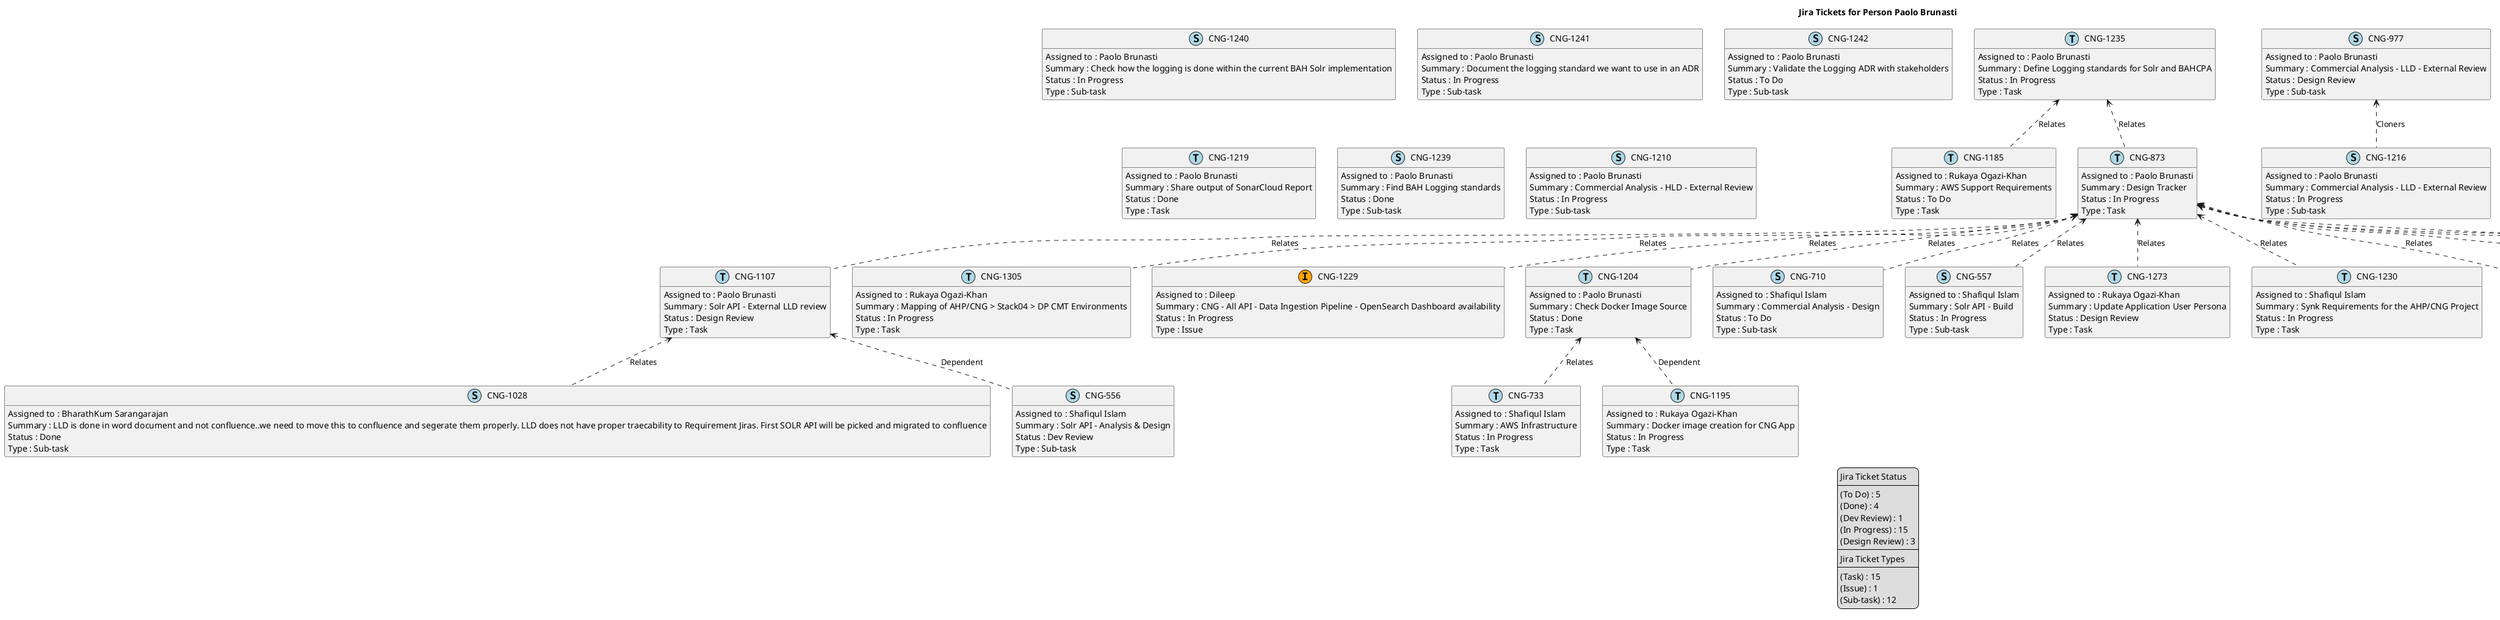 @startuml
'https://plantuml.com/class-diagram

' GENERATE CLASS DIAGRAM ===========
' Generated at    : Fri May 03 10:09:59 CEST 2024

title Jira Tickets for Person Paolo Brunasti
hide empty members

legend
Jira Ticket Status
----
(To Do) : 5
(Done) : 4
(Dev Review) : 1
(In Progress) : 15
(Design Review) : 3
----
Jira Ticket Types
----
(Task) : 15
(Issue) : 1
(Sub-task) : 12
end legend


' Tickets =======
class "CNG-1240" << (S,lightblue) >> {
  Assigned to : Paolo Brunasti
  Summary : Check how the logging is done within the current BAH Solr implementation
  Status : In Progress
  Type : Sub-task
}

class "CNG-1185" << (T,lightblue) >> {
  Assigned to : Rukaya Ogazi-Khan
  Summary : AWS Support Requirements
  Status : To Do
  Type : Task
}

class "CNG-1241" << (S,lightblue) >> {
  Assigned to : Paolo Brunasti
  Summary : Document the logging standard we want to use in an ADR
  Status : In Progress
  Type : Sub-task
}

class "CNG-977" << (S,lightblue) >> {
  Assigned to : Paolo Brunasti
  Summary : Commercial Analysis - LLD - External Review
  Status : Design Review
  Type : Sub-task
}

class "CNG-1107" << (T,lightblue) >> {
  Assigned to : Paolo Brunasti
  Summary : Solr API - External LLD review 
  Status : Design Review
  Type : Task
}

class "CNG-1305" << (T,lightblue) >> {
  Assigned to : Rukaya Ogazi-Khan
  Summary : Mapping of AHP/CNG > Stack04 > DP CMT Environments
  Status : In Progress
  Type : Task
}

class "CNG-1229" << (I,orange) >> {
  Assigned to : Dileep
  Summary : CNG - All API - Data Ingestion Pipeline - OpenSearch Dashboard availability
  Status : In Progress
  Type : Issue
}

class "CNG-1204" << (T,lightblue) >> {
  Assigned to : Paolo Brunasti
  Summary : Check Docker Image Source
  Status : Done
  Type : Task
}

class "CNG-1028" << (S,lightblue) >> {
  Assigned to : BharathKum Sarangarajan
  Summary : LLD is done in word document and not confluence..we need to move this to confluence and segerate them properly. LLD does not have proper traecability to Requirement Jiras. First SOLR API will be picked and migrated to confluence
  Status : Done
  Type : Sub-task
}

class "CNG-873" << (T,lightblue) >> {
  Assigned to : Paolo Brunasti
  Summary : Design Tracker 
  Status : In Progress
  Type : Task
}

class "CNG-710" << (S,lightblue) >> {
  Assigned to : Shafiqul Islam
  Summary : Commercial Analysis - Design
  Status : To Do
  Type : Sub-task
}

class "CNG-556" << (S,lightblue) >> {
  Assigned to : Shafiqul Islam
  Summary : Solr API - Analysis & Design
  Status : Dev Review
  Type : Sub-task
}

class "CNG-1242" << (S,lightblue) >> {
  Assigned to : Paolo Brunasti
  Summary : Validate the Logging ADR with stakeholders
  Status : To Do
  Type : Sub-task
}

class "CNG-733" << (T,lightblue) >> {
  Assigned to : Shafiqul Islam
  Summary : AWS Infrastructure
  Status : In Progress
  Type : Task
}

class "CNG-557" << (S,lightblue) >> {
  Assigned to : Shafiqul Islam
  Summary : Solr API - Build
  Status : In Progress
  Type : Sub-task
}

class "CNG-1273" << (T,lightblue) >> {
  Assigned to : Rukaya Ogazi-Khan
  Summary : Update Application User Persona 
  Status : Design Review
  Type : Task
}

class "CNG-1230" << (T,lightblue) >> {
  Assigned to : Shafiqul Islam
  Summary : Synk Requirements for the AHP/CNG Project 
  Status : In Progress
  Type : Task
}

class "CNG-1274" << (T,lightblue) >> {
  Assigned to : Rukaya Ogazi-Khan
  Summary : Standardisation of GitHub repo names
  Status : To Do
  Type : Task
}

class "CNG-1195" << (T,lightblue) >> {
  Assigned to : Rukaya Ogazi-Khan
  Summary : Docker image creation for CNG App
  Status : In Progress
  Type : Task
}

class "CNG-1219" << (T,lightblue) >> {
  Assigned to : Paolo Brunasti
  Summary : Share output of SonarCloud Report
  Status : Done
  Type : Task
}

class "CNG-1239" << (S,lightblue) >> {
  Assigned to : Paolo Brunasti
  Summary : Find BAH Logging standards
  Status : Done
  Type : Sub-task
}

class "CNG-1216" << (S,lightblue) >> {
  Assigned to : Paolo Brunasti
  Summary : Commercial Analysis - LLD - External Review
  Status : In Progress
  Type : Sub-task
}

class "CNG-1315" << (T,lightblue) >> {
  Assigned to : BharathKum Sarangarajan
  Summary : Document how to authenticate to AWS Parameter store from locan and in ECS in Confluence 
  Status : To Do
  Type : Task
}

class "CNG-1235" << (T,lightblue) >> {
  Assigned to : Paolo Brunasti
  Summary : Define Logging standards for Solr and BAHCPA
  Status : In Progress
  Type : Task
}

class "CNG-961" << (S,lightblue) >> {
  Assigned to : Anand Jajoo
  Summary : Commercial Analysis - POC
  Status : In Progress
  Type : Sub-task
}

class "CNG-1379" << (T,lightblue) >> {
  Assigned to : Merin Joseph
  Summary : Replicate OpenSearch data from sit01 to dev01
  Status : In Progress
  Type : Task
}

class "CNG-1275" << (T,lightblue) >> {
  Assigned to : Rukaya Ogazi-Khan
  Summary : Revised Project HLD
  Status : In Progress
  Type : Task
}

class "CNG-1210" << (S,lightblue) >> {
  Assigned to : Paolo Brunasti
  Summary : Commercial Analysis - HLD - External Review 
  Status : In Progress
  Type : Sub-task
}



' Links =======
"CNG-1204" <.. "CNG-1195" : Dependent
"CNG-1204" <.. "CNG-733" : Relates
"CNG-977" <.. "CNG-1216" : Cloners
"CNG-1235" <.. "CNG-873" : Relates
"CNG-1235" <.. "CNG-1185" : Relates
"CNG-873" <.. "CNG-1107" : Relates
"CNG-873" <.. "CNG-1204" : Relates
"CNG-873" <.. "CNG-961" : Relates
"CNG-873" <.. "CNG-710" : Relates
"CNG-873" <.. "CNG-1230" : Relates
"CNG-873" <.. "CNG-557" : Relates
"CNG-873" <.. "CNG-1273" : Relates
"CNG-873" <.. "CNG-1274" : Relates
"CNG-873" <.. "CNG-1275" : Relates
"CNG-873" <.. "CNG-1305" : Relates
"CNG-873" <.. "CNG-1315" : Relates
"CNG-873" <.. "CNG-1229" : Relates
"CNG-873" <.. "CNG-1379" : Relates
"CNG-1107" <.. "CNG-556" : Dependent
"CNG-1107" <.. "CNG-1028" : Relates


@enduml
